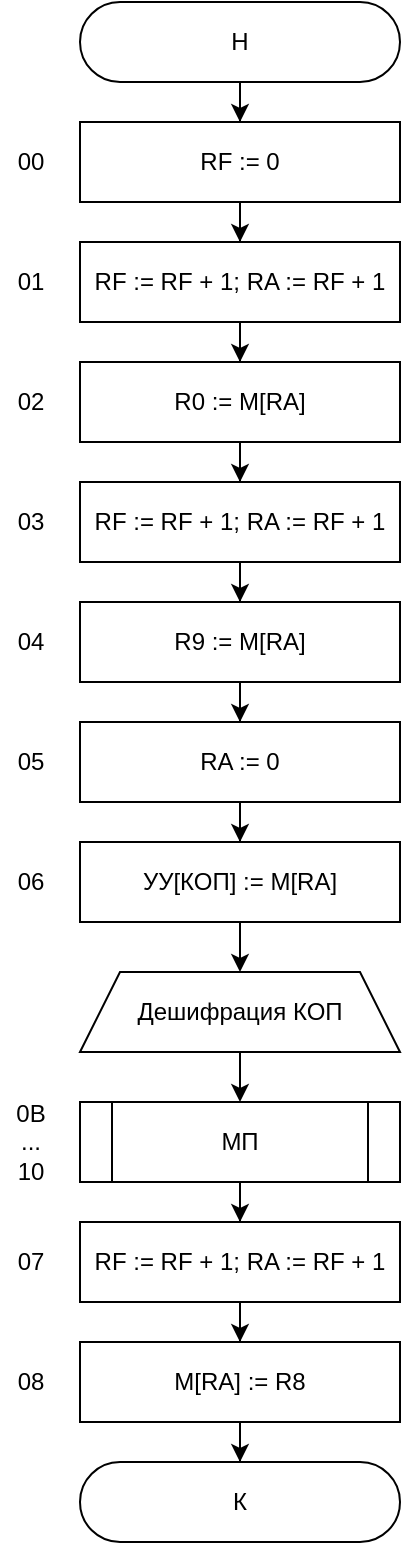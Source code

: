 <mxfile version="17.0.0" type="device"><diagram id="awMRGcBRyo0pXP0wXmPW" name="Page-1"><mxGraphModel dx="1102" dy="614" grid="1" gridSize="10" guides="1" tooltips="1" connect="1" arrows="1" fold="1" page="1" pageScale="1" pageWidth="827" pageHeight="1169" math="0" shadow="0"><root><mxCell id="0"/><mxCell id="1" parent="0"/><mxCell id="h4JZieVrtVMFQYZB5Lgk-3" value="" style="edgeStyle=orthogonalEdgeStyle;rounded=0;orthogonalLoop=1;jettySize=auto;html=1;" edge="1" parent="1" source="h4JZieVrtVMFQYZB5Lgk-1" target="h4JZieVrtVMFQYZB5Lgk-2"><mxGeometry relative="1" as="geometry"/></mxCell><mxCell id="h4JZieVrtVMFQYZB5Lgk-1" value="Н" style="rounded=1;whiteSpace=wrap;html=1;arcSize=50;" vertex="1" parent="1"><mxGeometry x="80" y="80" width="160" height="40" as="geometry"/></mxCell><mxCell id="h4JZieVrtVMFQYZB5Lgk-5" value="" style="edgeStyle=orthogonalEdgeStyle;rounded=0;orthogonalLoop=1;jettySize=auto;html=1;" edge="1" parent="1" source="h4JZieVrtVMFQYZB5Lgk-2" target="h4JZieVrtVMFQYZB5Lgk-4"><mxGeometry relative="1" as="geometry"/></mxCell><mxCell id="h4JZieVrtVMFQYZB5Lgk-2" value="RF := 0" style="rounded=0;whiteSpace=wrap;html=1;" vertex="1" parent="1"><mxGeometry x="80" y="140" width="160" height="40" as="geometry"/></mxCell><mxCell id="h4JZieVrtVMFQYZB5Lgk-7" value="" style="edgeStyle=orthogonalEdgeStyle;rounded=0;orthogonalLoop=1;jettySize=auto;html=1;" edge="1" parent="1" source="h4JZieVrtVMFQYZB5Lgk-4" target="h4JZieVrtVMFQYZB5Lgk-6"><mxGeometry relative="1" as="geometry"/></mxCell><mxCell id="h4JZieVrtVMFQYZB5Lgk-4" value="RF := RF + 1; RA := RF + 1" style="rounded=0;whiteSpace=wrap;html=1;" vertex="1" parent="1"><mxGeometry x="80" y="200" width="160" height="40" as="geometry"/></mxCell><mxCell id="h4JZieVrtVMFQYZB5Lgk-9" value="" style="edgeStyle=orthogonalEdgeStyle;rounded=0;orthogonalLoop=1;jettySize=auto;html=1;" edge="1" parent="1" source="h4JZieVrtVMFQYZB5Lgk-6" target="h4JZieVrtVMFQYZB5Lgk-8"><mxGeometry relative="1" as="geometry"/></mxCell><mxCell id="h4JZieVrtVMFQYZB5Lgk-6" value="R0 := M[RA]" style="rounded=0;whiteSpace=wrap;html=1;" vertex="1" parent="1"><mxGeometry x="80" y="260" width="160" height="40" as="geometry"/></mxCell><mxCell id="h4JZieVrtVMFQYZB5Lgk-11" value="" style="edgeStyle=orthogonalEdgeStyle;rounded=0;orthogonalLoop=1;jettySize=auto;html=1;" edge="1" parent="1" source="h4JZieVrtVMFQYZB5Lgk-8" target="h4JZieVrtVMFQYZB5Lgk-10"><mxGeometry relative="1" as="geometry"/></mxCell><mxCell id="h4JZieVrtVMFQYZB5Lgk-8" value="RF := RF + 1; RA := RF + 1" style="rounded=0;whiteSpace=wrap;html=1;" vertex="1" parent="1"><mxGeometry x="80" y="320" width="160" height="40" as="geometry"/></mxCell><mxCell id="h4JZieVrtVMFQYZB5Lgk-13" value="" style="edgeStyle=orthogonalEdgeStyle;rounded=0;orthogonalLoop=1;jettySize=auto;html=1;" edge="1" parent="1" source="h4JZieVrtVMFQYZB5Lgk-10" target="h4JZieVrtVMFQYZB5Lgk-12"><mxGeometry relative="1" as="geometry"/></mxCell><mxCell id="h4JZieVrtVMFQYZB5Lgk-10" value="R9 := M[RA]" style="rounded=0;whiteSpace=wrap;html=1;" vertex="1" parent="1"><mxGeometry x="80" y="380" width="160" height="40" as="geometry"/></mxCell><mxCell id="h4JZieVrtVMFQYZB5Lgk-15" value="" style="edgeStyle=orthogonalEdgeStyle;rounded=0;orthogonalLoop=1;jettySize=auto;html=1;" edge="1" parent="1" source="h4JZieVrtVMFQYZB5Lgk-12" target="h4JZieVrtVMFQYZB5Lgk-14"><mxGeometry relative="1" as="geometry"/></mxCell><mxCell id="h4JZieVrtVMFQYZB5Lgk-12" value="RA := 0" style="rounded=0;whiteSpace=wrap;html=1;" vertex="1" parent="1"><mxGeometry x="80" y="440" width="160" height="40" as="geometry"/></mxCell><mxCell id="h4JZieVrtVMFQYZB5Lgk-17" value="" style="edgeStyle=orthogonalEdgeStyle;rounded=0;orthogonalLoop=1;jettySize=auto;html=1;" edge="1" parent="1" source="h4JZieVrtVMFQYZB5Lgk-14" target="h4JZieVrtVMFQYZB5Lgk-16"><mxGeometry relative="1" as="geometry"/></mxCell><mxCell id="h4JZieVrtVMFQYZB5Lgk-14" value="УУ[КОП] := M[RA]" style="rounded=0;whiteSpace=wrap;html=1;" vertex="1" parent="1"><mxGeometry x="80" y="500" width="160" height="40" as="geometry"/></mxCell><mxCell id="h4JZieVrtVMFQYZB5Lgk-19" value="" style="edgeStyle=orthogonalEdgeStyle;rounded=0;orthogonalLoop=1;jettySize=auto;html=1;" edge="1" parent="1" source="h4JZieVrtVMFQYZB5Lgk-16" target="h4JZieVrtVMFQYZB5Lgk-18"><mxGeometry relative="1" as="geometry"/></mxCell><mxCell id="h4JZieVrtVMFQYZB5Lgk-16" value="Дешифрация КОП" style="shape=trapezoid;perimeter=trapezoidPerimeter;whiteSpace=wrap;html=1;fixedSize=1;rounded=0;" vertex="1" parent="1"><mxGeometry x="80" y="565" width="160" height="40" as="geometry"/></mxCell><mxCell id="h4JZieVrtVMFQYZB5Lgk-23" value="" style="edgeStyle=orthogonalEdgeStyle;rounded=0;orthogonalLoop=1;jettySize=auto;html=1;" edge="1" parent="1" source="h4JZieVrtVMFQYZB5Lgk-18" target="h4JZieVrtVMFQYZB5Lgk-22"><mxGeometry relative="1" as="geometry"/></mxCell><mxCell id="h4JZieVrtVMFQYZB5Lgk-18" value="МП" style="shape=process;whiteSpace=wrap;html=1;backgroundOutline=1;rounded=0;" vertex="1" parent="1"><mxGeometry x="80" y="630" width="160" height="40" as="geometry"/></mxCell><mxCell id="h4JZieVrtVMFQYZB5Lgk-27" value="" style="edgeStyle=orthogonalEdgeStyle;rounded=0;orthogonalLoop=1;jettySize=auto;html=1;" edge="1" parent="1" source="h4JZieVrtVMFQYZB5Lgk-22" target="h4JZieVrtVMFQYZB5Lgk-26"><mxGeometry relative="1" as="geometry"/></mxCell><mxCell id="h4JZieVrtVMFQYZB5Lgk-22" value="&lt;span&gt;RF := RF + 1; RA := RF + 1&lt;/span&gt;" style="whiteSpace=wrap;html=1;rounded=0;" vertex="1" parent="1"><mxGeometry x="80" y="690" width="160" height="40" as="geometry"/></mxCell><mxCell id="h4JZieVrtVMFQYZB5Lgk-29" value="" style="edgeStyle=orthogonalEdgeStyle;rounded=0;orthogonalLoop=1;jettySize=auto;html=1;" edge="1" parent="1" source="h4JZieVrtVMFQYZB5Lgk-26" target="h4JZieVrtVMFQYZB5Lgk-28"><mxGeometry relative="1" as="geometry"/></mxCell><mxCell id="h4JZieVrtVMFQYZB5Lgk-26" value="&lt;span&gt;М[RA] := R8&lt;/span&gt;" style="whiteSpace=wrap;html=1;rounded=0;" vertex="1" parent="1"><mxGeometry x="80" y="750" width="160" height="40" as="geometry"/></mxCell><mxCell id="h4JZieVrtVMFQYZB5Lgk-28" value="К" style="rounded=1;whiteSpace=wrap;html=1;arcSize=50;" vertex="1" parent="1"><mxGeometry x="80" y="810" width="160" height="40" as="geometry"/></mxCell><mxCell id="h4JZieVrtVMFQYZB5Lgk-30" value="00" style="text;html=1;align=center;verticalAlign=middle;resizable=0;points=[];autosize=1;strokeColor=none;fillColor=none;" vertex="1" parent="1"><mxGeometry x="40" y="150" width="30" height="20" as="geometry"/></mxCell><mxCell id="h4JZieVrtVMFQYZB5Lgk-31" value="01" style="text;html=1;align=center;verticalAlign=middle;resizable=0;points=[];autosize=1;strokeColor=none;fillColor=none;" vertex="1" parent="1"><mxGeometry x="40" y="210" width="30" height="20" as="geometry"/></mxCell><mxCell id="h4JZieVrtVMFQYZB5Lgk-32" value="02" style="text;html=1;align=center;verticalAlign=middle;resizable=0;points=[];autosize=1;strokeColor=none;fillColor=none;" vertex="1" parent="1"><mxGeometry x="40" y="270" width="30" height="20" as="geometry"/></mxCell><mxCell id="h4JZieVrtVMFQYZB5Lgk-33" value="03" style="text;html=1;align=center;verticalAlign=middle;resizable=0;points=[];autosize=1;strokeColor=none;fillColor=none;" vertex="1" parent="1"><mxGeometry x="40" y="330" width="30" height="20" as="geometry"/></mxCell><mxCell id="h4JZieVrtVMFQYZB5Lgk-34" value="04" style="text;html=1;align=center;verticalAlign=middle;resizable=0;points=[];autosize=1;strokeColor=none;fillColor=none;" vertex="1" parent="1"><mxGeometry x="40" y="390" width="30" height="20" as="geometry"/></mxCell><mxCell id="h4JZieVrtVMFQYZB5Lgk-35" value="05" style="text;html=1;align=center;verticalAlign=middle;resizable=0;points=[];autosize=1;strokeColor=none;fillColor=none;" vertex="1" parent="1"><mxGeometry x="40" y="450" width="30" height="20" as="geometry"/></mxCell><mxCell id="h4JZieVrtVMFQYZB5Lgk-36" value="06" style="text;html=1;align=center;verticalAlign=middle;resizable=0;points=[];autosize=1;strokeColor=none;fillColor=none;" vertex="1" parent="1"><mxGeometry x="40" y="510" width="30" height="20" as="geometry"/></mxCell><mxCell id="h4JZieVrtVMFQYZB5Lgk-37" value="0B&lt;br&gt;...&lt;br&gt;10" style="text;html=1;align=center;verticalAlign=middle;resizable=0;points=[];autosize=1;strokeColor=none;fillColor=none;" vertex="1" parent="1"><mxGeometry x="40" y="625" width="30" height="50" as="geometry"/></mxCell><mxCell id="h4JZieVrtVMFQYZB5Lgk-38" value="07" style="text;html=1;align=center;verticalAlign=middle;resizable=0;points=[];autosize=1;strokeColor=none;fillColor=none;" vertex="1" parent="1"><mxGeometry x="40" y="700" width="30" height="20" as="geometry"/></mxCell><mxCell id="h4JZieVrtVMFQYZB5Lgk-39" value="08" style="text;html=1;align=center;verticalAlign=middle;resizable=0;points=[];autosize=1;strokeColor=none;fillColor=none;" vertex="1" parent="1"><mxGeometry x="40" y="760" width="30" height="20" as="geometry"/></mxCell></root></mxGraphModel></diagram></mxfile>